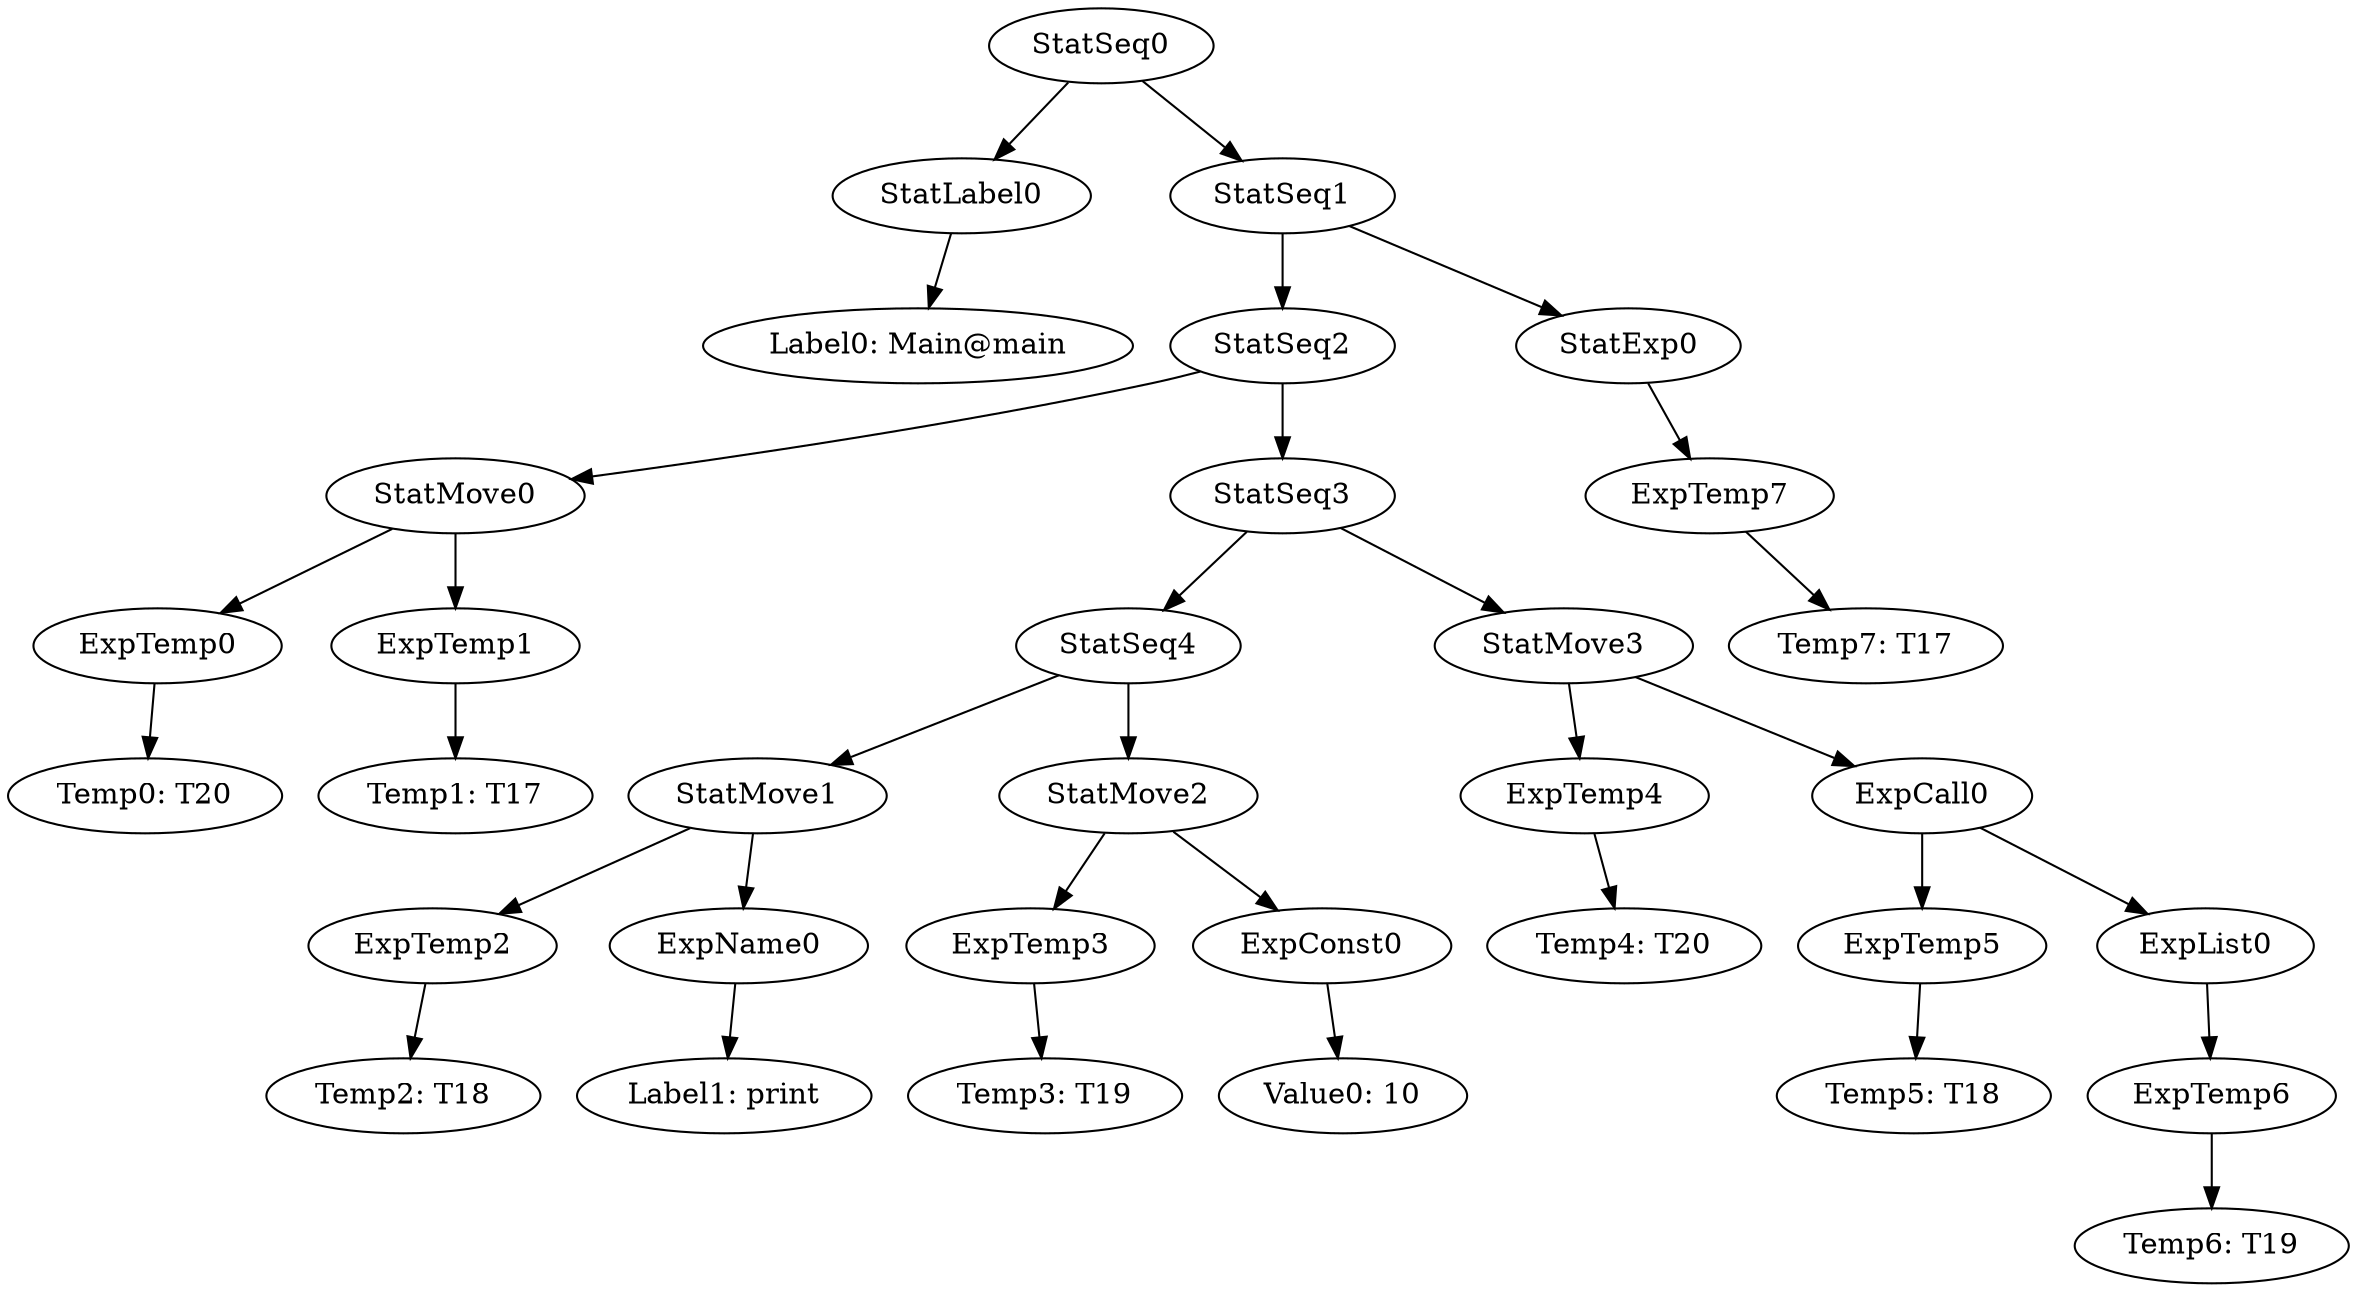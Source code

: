 digraph {
	ordering = out;
	StatExp0 -> ExpTemp7;
	ExpName0 -> "Label1: print";
	StatMove1 -> ExpTemp2;
	StatMove1 -> ExpName0;
	StatSeq2 -> StatMove0;
	StatSeq2 -> StatSeq3;
	StatMove0 -> ExpTemp0;
	StatMove0 -> ExpTemp1;
	StatSeq3 -> StatSeq4;
	StatSeq3 -> StatMove3;
	ExpTemp2 -> "Temp2: T18";
	StatMove2 -> ExpTemp3;
	StatMove2 -> ExpConst0;
	StatLabel0 -> "Label0: Main@main";
	ExpTemp3 -> "Temp3: T19";
	ExpTemp0 -> "Temp0: T20";
	ExpConst0 -> "Value0: 10";
	ExpTemp7 -> "Temp7: T17";
	ExpTemp4 -> "Temp4: T20";
	StatSeq4 -> StatMove1;
	StatSeq4 -> StatMove2;
	ExpCall0 -> ExpTemp5;
	ExpCall0 -> ExpList0;
	StatSeq1 -> StatSeq2;
	StatSeq1 -> StatExp0;
	StatMove3 -> ExpTemp4;
	StatMove3 -> ExpCall0;
	ExpTemp1 -> "Temp1: T17";
	StatSeq0 -> StatLabel0;
	StatSeq0 -> StatSeq1;
	ExpTemp5 -> "Temp5: T18";
	ExpTemp6 -> "Temp6: T19";
	ExpList0 -> ExpTemp6;
}

